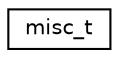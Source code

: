 digraph "Graphical Class Hierarchy"
{
 // INTERACTIVE_SVG=YES
 // LATEX_PDF_SIZE
  edge [fontname="Helvetica",fontsize="10",labelfontname="Helvetica",labelfontsize="10"];
  node [fontname="Helvetica",fontsize="10",shape=record];
  rankdir="LR";
  Node0 [label="misc_t",height=0.2,width=0.4,color="black", fillcolor="white", style="filled",URL="$structmisc__t.html",tooltip=" "];
}
